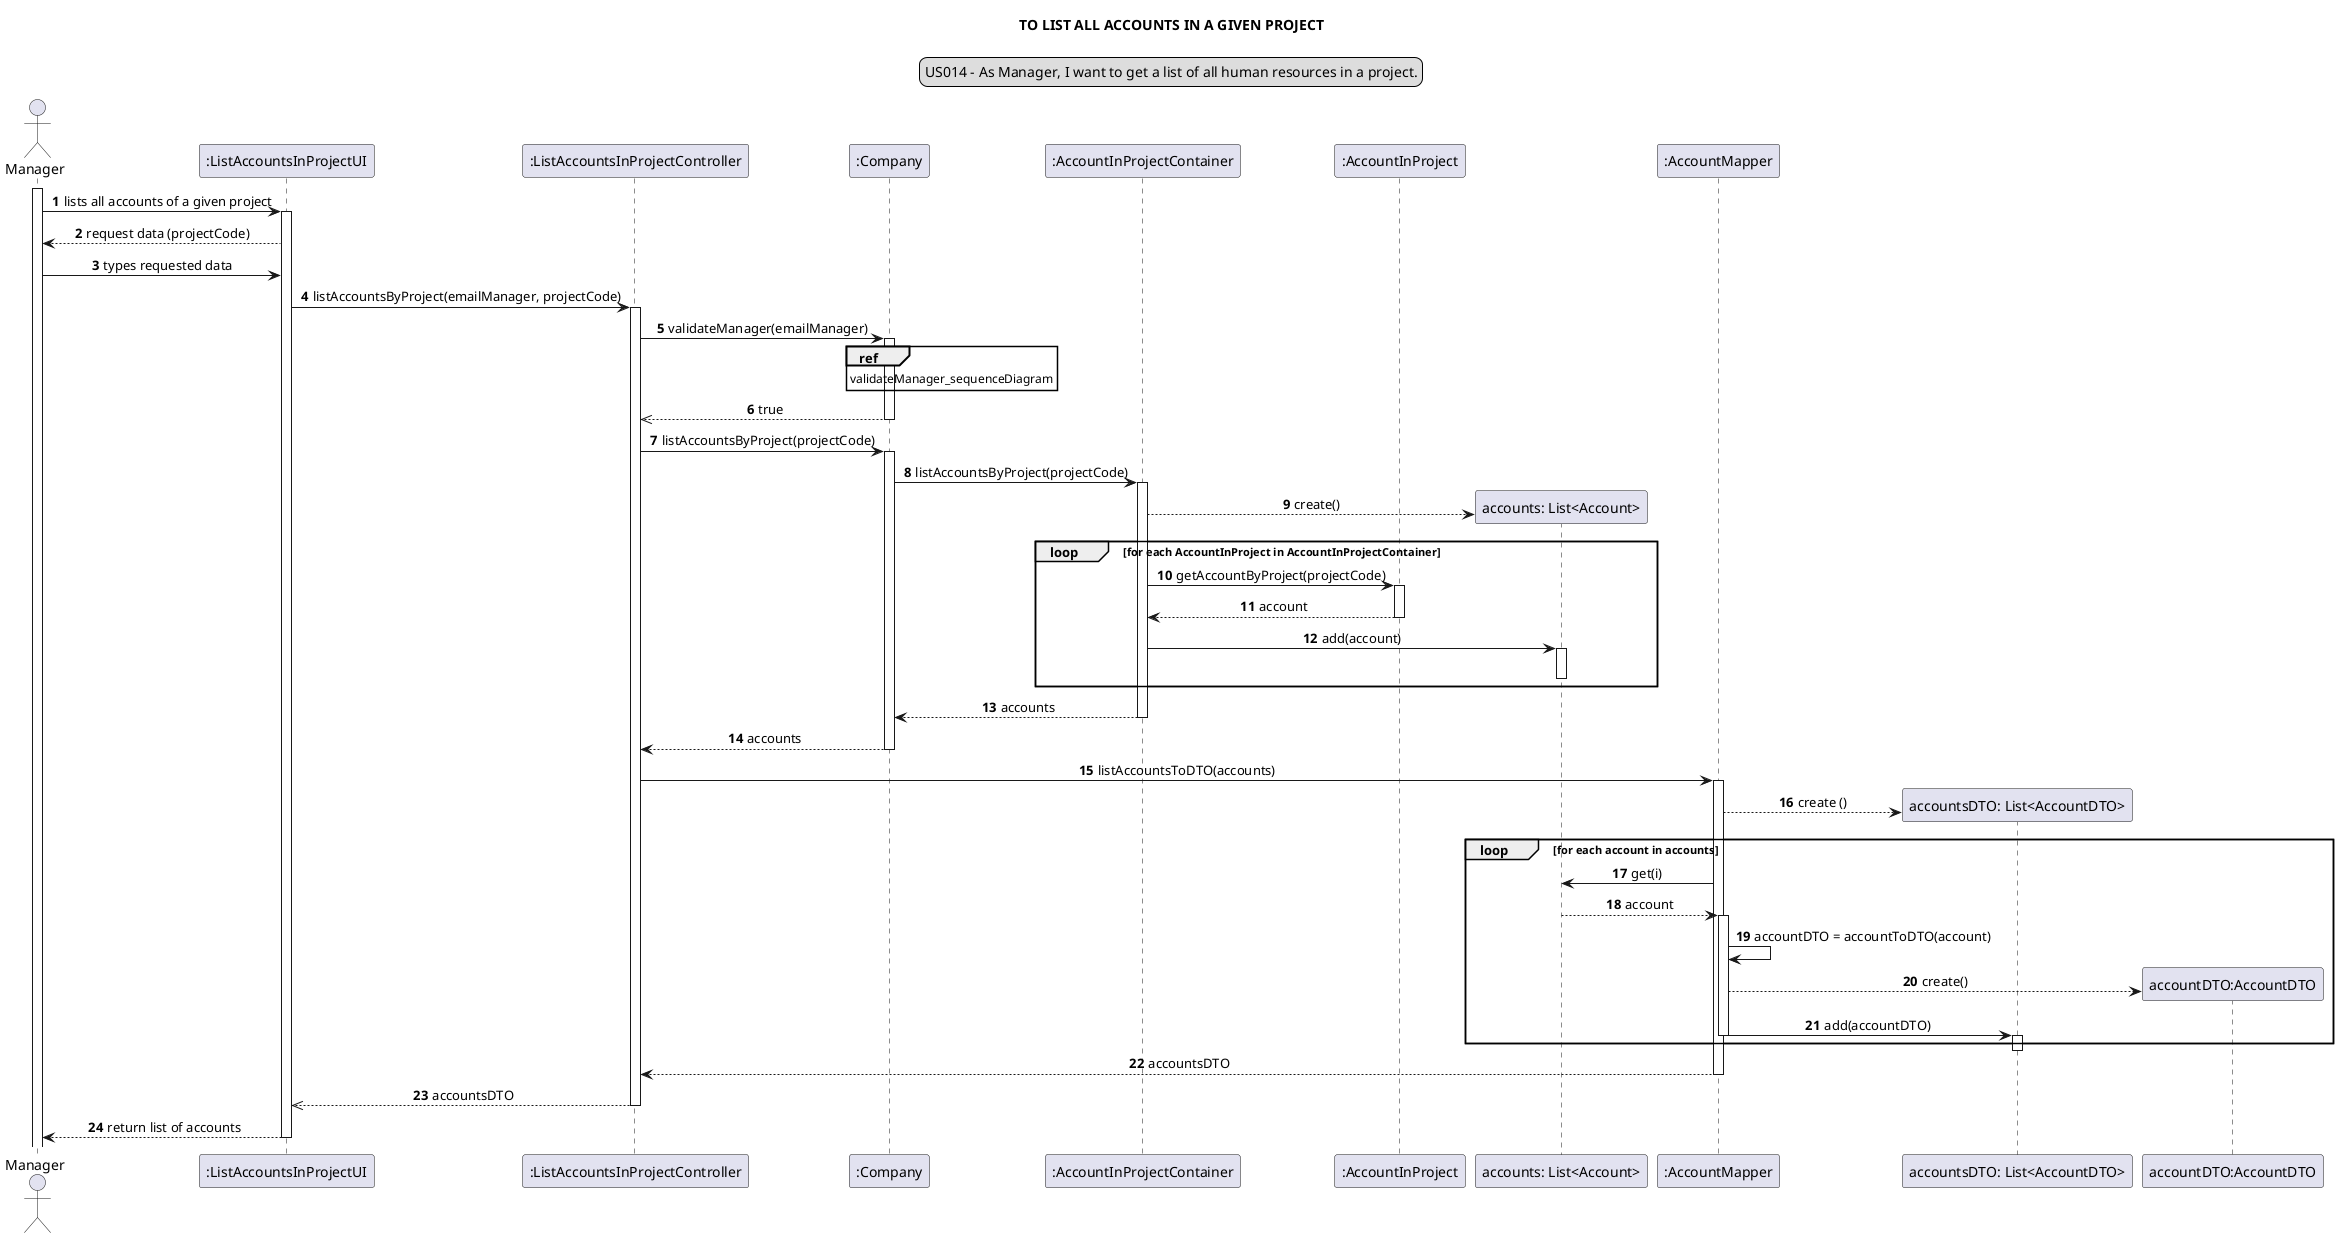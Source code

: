 @startuml
skinparam sequenceMessageAlign center
title TO LIST ALL ACCOUNTS IN A GIVEN PROJECT
legend top
US014 - As Manager, I want to get a list of all human resources in a project.
end legend
autonumber
actor Manager
participant ":ListAccountsInProjectUI" as ui
participant ":ListAccountsInProjectController" as controller
participant ":Company" as company
participant ":AccountInProjectContainer" as aipc
participant ":AccountInProject" as aip
participant "accounts: List<Account>" as list
participant ":AccountMapper" as mapper
participant "accountsDTO: List<AccountDTO>" as listDTO
participant "accountDTO:AccountDTO" as DTO
activate Manager
Manager -> ui: lists all accounts of a given project
activate ui
ui --> Manager: request data (projectCode)
Manager -> ui: types requested data
ui -> controller: listAccountsByProject(emailManager, projectCode)
activate controller
controller -> company: validateManager(emailManager)
activate company
ref over company: validateManager_sequenceDiagram
company -->> controller: true
deactivate company
controller -> company: listAccountsByProject(projectCode)
activate company
company -> aipc: listAccountsByProject(projectCode)
activate aipc
create list
aipc --> list :create()
loop for each AccountInProject in AccountInProjectContainer
aipc -> aip : getAccountByProject(projectCode)
activate aip
aip --> aipc : account
deactivate aip
aipc -> list : add(account)
activate list
deactivate list
end loop
aipc --> company : accounts
deactivate aipc
company --> controller: accounts
deactivate company
controller -> mapper: listAccountsToDTO(accounts)
activate mapper
create listDTO
mapper --> listDTO: create ()
loop for each account in accounts
mapper -> list: get(i)
list --> mapper: account
activate mapper
mapper -> mapper : accountDTO = accountToDTO(account)
create DTO
mapper --> DTO : create()
mapper ->listDTO :add(accountDTO)
deactivate mapper
activate listDTO
end loop
deactivate listDTO
mapper --> controller :accountsDTO
deactivate mapper
controller -->> ui: accountsDTO
deactivate controller
ui --> Manager: return list of accounts
deactivate ui
@enduml